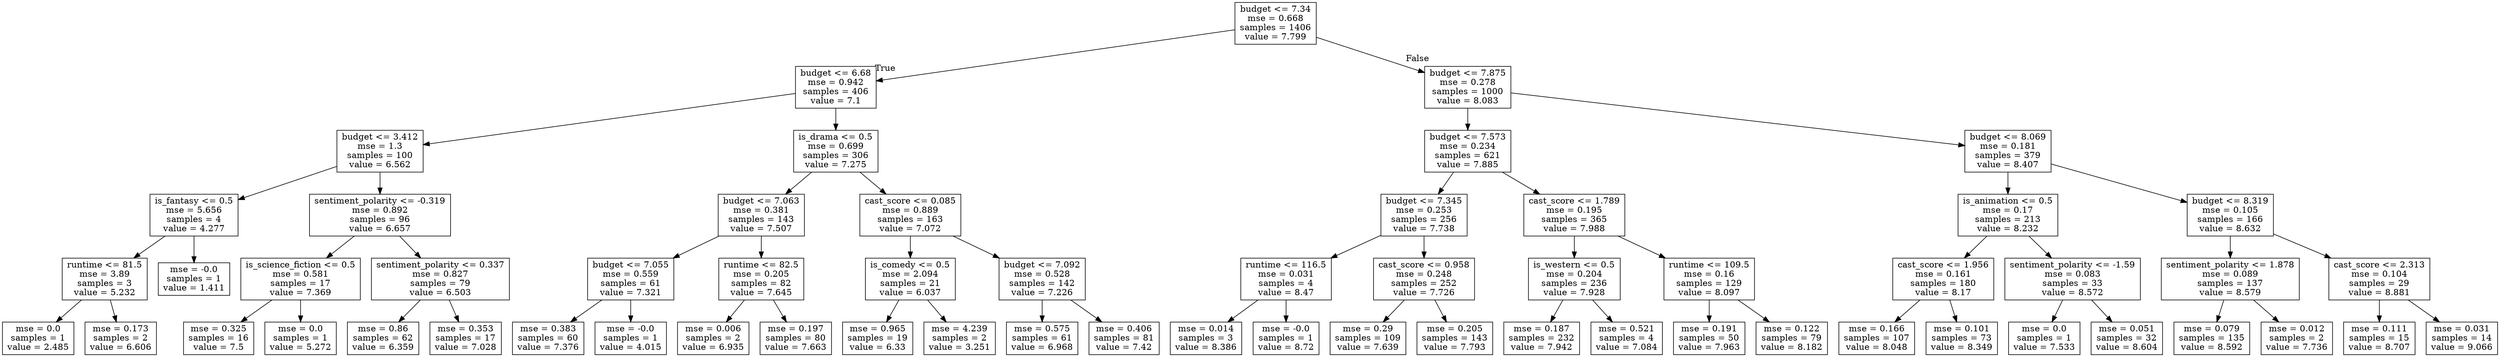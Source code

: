 digraph Tree {
node [shape=box] ;
0 [label="budget <= 7.34\nmse = 0.668\nsamples = 1406\nvalue = 7.799"] ;
1 [label="budget <= 6.68\nmse = 0.942\nsamples = 406\nvalue = 7.1"] ;
0 -> 1 [labeldistance=2.5, labelangle=45, headlabel="True"] ;
2 [label="budget <= 3.412\nmse = 1.3\nsamples = 100\nvalue = 6.562"] ;
1 -> 2 ;
3 [label="is_fantasy <= 0.5\nmse = 5.656\nsamples = 4\nvalue = 4.277"] ;
2 -> 3 ;
4 [label="runtime <= 81.5\nmse = 3.89\nsamples = 3\nvalue = 5.232"] ;
3 -> 4 ;
5 [label="mse = 0.0\nsamples = 1\nvalue = 2.485"] ;
4 -> 5 ;
6 [label="mse = 0.173\nsamples = 2\nvalue = 6.606"] ;
4 -> 6 ;
7 [label="mse = -0.0\nsamples = 1\nvalue = 1.411"] ;
3 -> 7 ;
8 [label="sentiment_polarity <= -0.319\nmse = 0.892\nsamples = 96\nvalue = 6.657"] ;
2 -> 8 ;
9 [label="is_science_fiction <= 0.5\nmse = 0.581\nsamples = 17\nvalue = 7.369"] ;
8 -> 9 ;
10 [label="mse = 0.325\nsamples = 16\nvalue = 7.5"] ;
9 -> 10 ;
11 [label="mse = 0.0\nsamples = 1\nvalue = 5.272"] ;
9 -> 11 ;
12 [label="sentiment_polarity <= 0.337\nmse = 0.827\nsamples = 79\nvalue = 6.503"] ;
8 -> 12 ;
13 [label="mse = 0.86\nsamples = 62\nvalue = 6.359"] ;
12 -> 13 ;
14 [label="mse = 0.353\nsamples = 17\nvalue = 7.028"] ;
12 -> 14 ;
15 [label="is_drama <= 0.5\nmse = 0.699\nsamples = 306\nvalue = 7.275"] ;
1 -> 15 ;
16 [label="budget <= 7.063\nmse = 0.381\nsamples = 143\nvalue = 7.507"] ;
15 -> 16 ;
17 [label="budget <= 7.055\nmse = 0.559\nsamples = 61\nvalue = 7.321"] ;
16 -> 17 ;
18 [label="mse = 0.383\nsamples = 60\nvalue = 7.376"] ;
17 -> 18 ;
19 [label="mse = -0.0\nsamples = 1\nvalue = 4.015"] ;
17 -> 19 ;
20 [label="runtime <= 82.5\nmse = 0.205\nsamples = 82\nvalue = 7.645"] ;
16 -> 20 ;
21 [label="mse = 0.006\nsamples = 2\nvalue = 6.935"] ;
20 -> 21 ;
22 [label="mse = 0.197\nsamples = 80\nvalue = 7.663"] ;
20 -> 22 ;
23 [label="cast_score <= 0.085\nmse = 0.889\nsamples = 163\nvalue = 7.072"] ;
15 -> 23 ;
24 [label="is_comedy <= 0.5\nmse = 2.094\nsamples = 21\nvalue = 6.037"] ;
23 -> 24 ;
25 [label="mse = 0.965\nsamples = 19\nvalue = 6.33"] ;
24 -> 25 ;
26 [label="mse = 4.239\nsamples = 2\nvalue = 3.251"] ;
24 -> 26 ;
27 [label="budget <= 7.092\nmse = 0.528\nsamples = 142\nvalue = 7.226"] ;
23 -> 27 ;
28 [label="mse = 0.575\nsamples = 61\nvalue = 6.968"] ;
27 -> 28 ;
29 [label="mse = 0.406\nsamples = 81\nvalue = 7.42"] ;
27 -> 29 ;
30 [label="budget <= 7.875\nmse = 0.278\nsamples = 1000\nvalue = 8.083"] ;
0 -> 30 [labeldistance=2.5, labelangle=-45, headlabel="False"] ;
31 [label="budget <= 7.573\nmse = 0.234\nsamples = 621\nvalue = 7.885"] ;
30 -> 31 ;
32 [label="budget <= 7.345\nmse = 0.253\nsamples = 256\nvalue = 7.738"] ;
31 -> 32 ;
33 [label="runtime <= 116.5\nmse = 0.031\nsamples = 4\nvalue = 8.47"] ;
32 -> 33 ;
34 [label="mse = 0.014\nsamples = 3\nvalue = 8.386"] ;
33 -> 34 ;
35 [label="mse = -0.0\nsamples = 1\nvalue = 8.72"] ;
33 -> 35 ;
36 [label="cast_score <= 0.958\nmse = 0.248\nsamples = 252\nvalue = 7.726"] ;
32 -> 36 ;
37 [label="mse = 0.29\nsamples = 109\nvalue = 7.639"] ;
36 -> 37 ;
38 [label="mse = 0.205\nsamples = 143\nvalue = 7.793"] ;
36 -> 38 ;
39 [label="cast_score <= 1.789\nmse = 0.195\nsamples = 365\nvalue = 7.988"] ;
31 -> 39 ;
40 [label="is_western <= 0.5\nmse = 0.204\nsamples = 236\nvalue = 7.928"] ;
39 -> 40 ;
41 [label="mse = 0.187\nsamples = 232\nvalue = 7.942"] ;
40 -> 41 ;
42 [label="mse = 0.521\nsamples = 4\nvalue = 7.084"] ;
40 -> 42 ;
43 [label="runtime <= 109.5\nmse = 0.16\nsamples = 129\nvalue = 8.097"] ;
39 -> 43 ;
44 [label="mse = 0.191\nsamples = 50\nvalue = 7.963"] ;
43 -> 44 ;
45 [label="mse = 0.122\nsamples = 79\nvalue = 8.182"] ;
43 -> 45 ;
46 [label="budget <= 8.069\nmse = 0.181\nsamples = 379\nvalue = 8.407"] ;
30 -> 46 ;
47 [label="is_animation <= 0.5\nmse = 0.17\nsamples = 213\nvalue = 8.232"] ;
46 -> 47 ;
48 [label="cast_score <= 1.956\nmse = 0.161\nsamples = 180\nvalue = 8.17"] ;
47 -> 48 ;
49 [label="mse = 0.166\nsamples = 107\nvalue = 8.048"] ;
48 -> 49 ;
50 [label="mse = 0.101\nsamples = 73\nvalue = 8.349"] ;
48 -> 50 ;
51 [label="sentiment_polarity <= -1.59\nmse = 0.083\nsamples = 33\nvalue = 8.572"] ;
47 -> 51 ;
52 [label="mse = 0.0\nsamples = 1\nvalue = 7.533"] ;
51 -> 52 ;
53 [label="mse = 0.051\nsamples = 32\nvalue = 8.604"] ;
51 -> 53 ;
54 [label="budget <= 8.319\nmse = 0.105\nsamples = 166\nvalue = 8.632"] ;
46 -> 54 ;
55 [label="sentiment_polarity <= 1.878\nmse = 0.089\nsamples = 137\nvalue = 8.579"] ;
54 -> 55 ;
56 [label="mse = 0.079\nsamples = 135\nvalue = 8.592"] ;
55 -> 56 ;
57 [label="mse = 0.012\nsamples = 2\nvalue = 7.736"] ;
55 -> 57 ;
58 [label="cast_score <= 2.313\nmse = 0.104\nsamples = 29\nvalue = 8.881"] ;
54 -> 58 ;
59 [label="mse = 0.111\nsamples = 15\nvalue = 8.707"] ;
58 -> 59 ;
60 [label="mse = 0.031\nsamples = 14\nvalue = 9.066"] ;
58 -> 60 ;
}